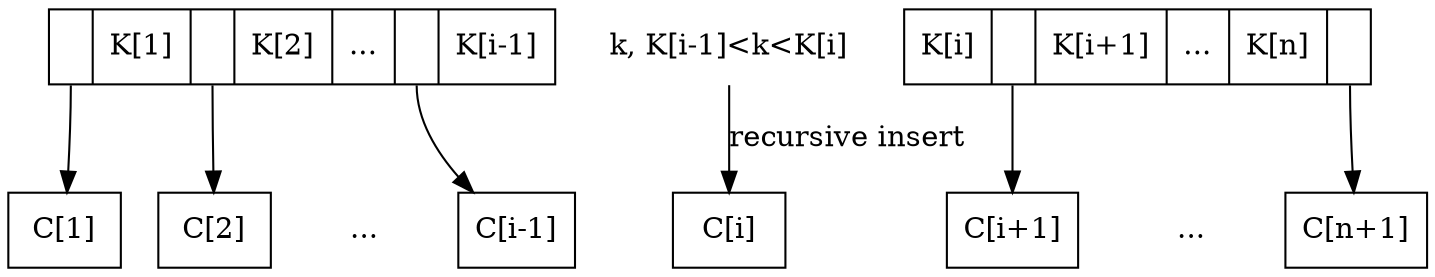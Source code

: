 digraph G{
	margin="0"
	/*a node after insertion, it is devided into left, c, right parts*/
	node[shape=record]
	nleft[label="<c1>|K[1]|<c2>|K[2]|<c2toi>...|<c1i>|K[i-1]"];
	k[shape=plaintext, label="k, K[i-1]<k<K[i]"];
	nright[label="K[i]|<ci1>|K[i+1]|<ci1ton>...|K[n]|<cn1>"];
	C1[label="C[1]"];
	C2[label="C[2]"];
	C2toi[shape=plaintext, label="..."];
	C1i[label="C[i-1]"];
	Ci[label="C[i]"];
	Ci1[label="C[i+1]"];
	Ci1ton[shape=plaintext, label="..."];
	Cn1[label="C[n+1]"];
	/*connections on left*/
	nleft:c1->C1;
	nleft:c2->C2;
	nleft:c2toi->C2toi[style=invis];
	nleft:c1i->C1i;
	/*connections on right*/
	nright:ci1->Ci1;
	nright:ci1ton->Ci1ton[style=invis];
	nright:cn1->Cn1;
	/*connections for middle key*/
	k->Ci[label="recursive insert"];
}
